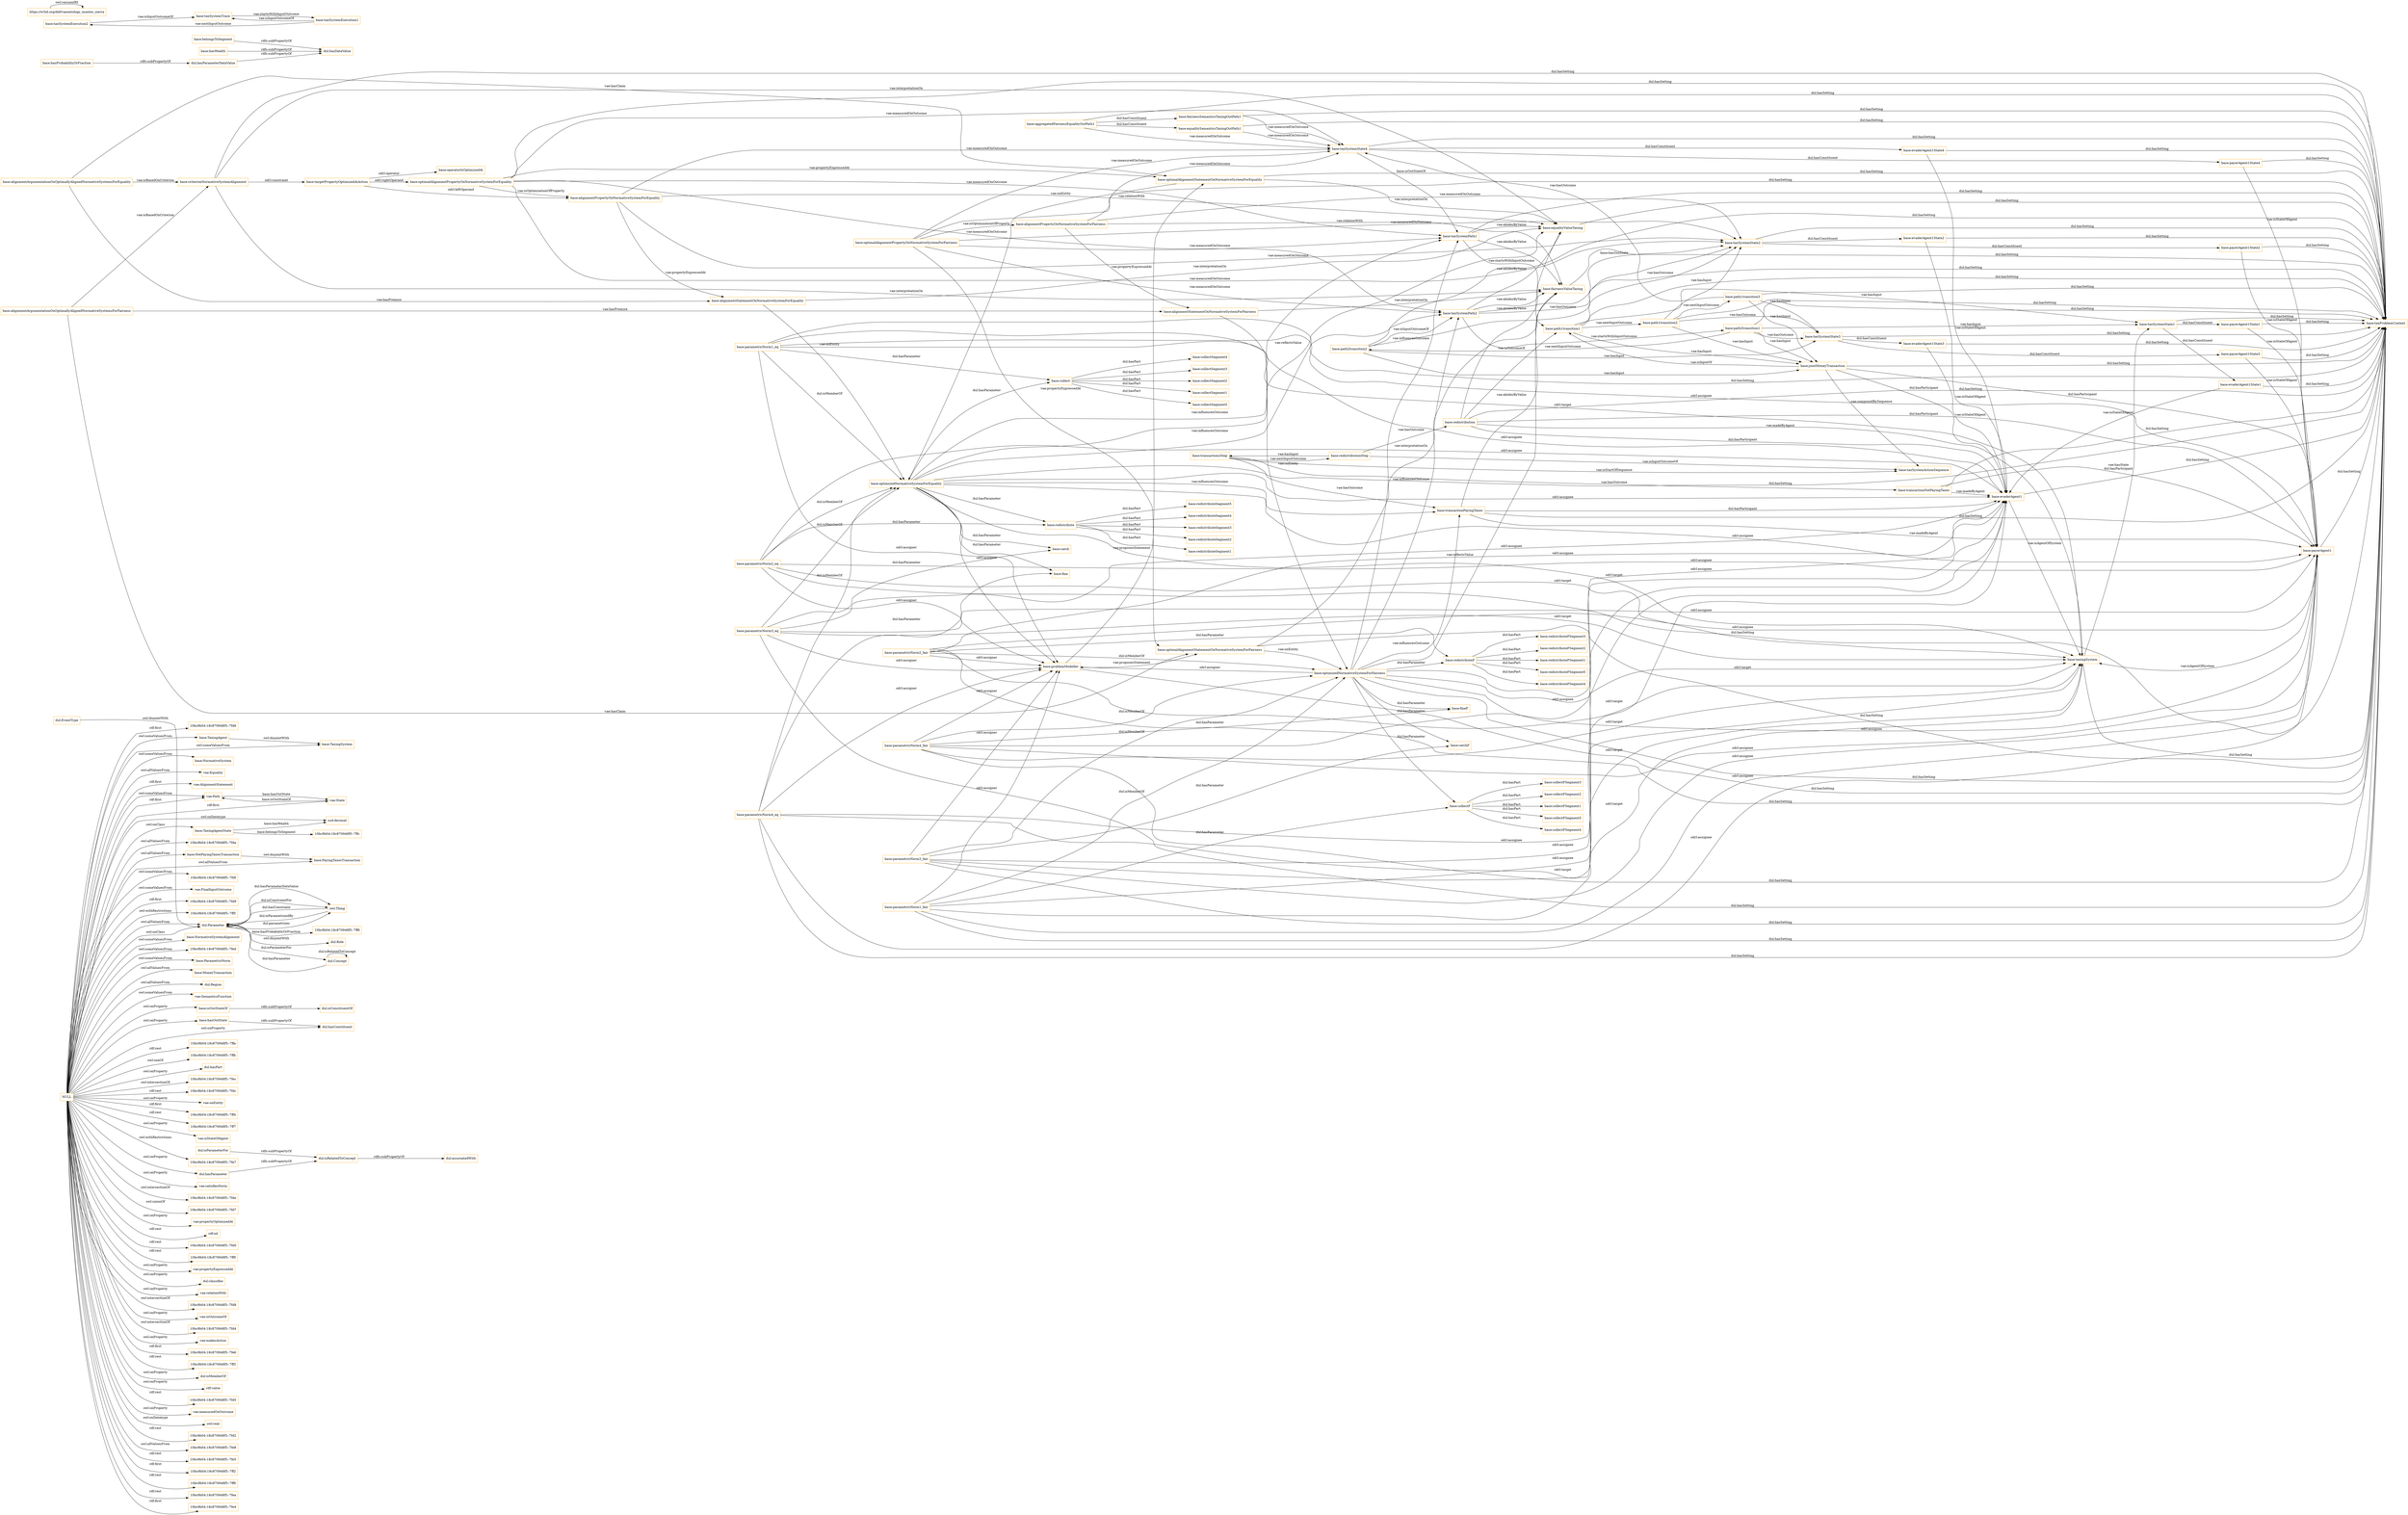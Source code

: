 digraph ar2dtool_diagram { 
rankdir=LR;
size="1501"
node [shape = rectangle, color="orange"]; "10bc9b04:18c870948f5:-7fd6" "dul:EventType" "base:TaxingAgent" "base:NormativeSystem" "base:TaxingSystem" "vae:Equality" "dul:Role" "vae:AlignmentStatement" "vae:Path" "base:TaxingAgentState" "10bc9b04:18c870948f5:-7fda" "base:PayingTaxesTransaction" "10bc9b04:18c870948f5:-7fdf" "vae:FinalInputOutcome" "vae:State" "10bc9b04:18c870948f5:-7fd9" "dul:Parameter" "base:NormativeSystemAlignment" "base:NotPayingTaxesTransaction" "dul:Concept" "10bc9b04:18c870948f5:-7fed" "base:ParametricNorm" "base:MoneyTransaction" "dul:Region" "vae:SemanticsFunction" ; /*classes style*/
	"base:aggregatedFairnessEqualityOutPath1" -> "base:taxSystemState4" [ label = "vae:measuredOnOutcome" ];
	"base:aggregatedFairnessEqualityOutPath1" -> "base:taxProblemContext" [ label = "dul:hasSetting" ];
	"base:aggregatedFairnessEqualityOutPath1" -> "base:fairnessSemanticsTaxingOutPath1" [ label = "dul:hasConstituent" ];
	"base:aggregatedFairnessEqualityOutPath1" -> "base:equalitySemanticsTaxingOutPath1" [ label = "dul:hasConstituent" ];
	"dul:isRelatedToConcept" -> "dul:associatedWith" [ label = "rdfs:subPropertyOf" ];
	"base:evaderAgent1State4" -> "base:evaderAgent1" [ label = "vae:isStateOfAgent" ];
	"base:evaderAgent1State4" -> "base:taxProblemContext" [ label = "dul:hasSetting" ];
	"base:payerAgent1State2" -> "base:payerAgent1" [ label = "vae:isStateOfAgent" ];
	"base:payerAgent1State2" -> "base:taxProblemContext" [ label = "dul:hasSetting" ];
	"base:taxSystemPath1" -> "base:path1transition1" [ label = "vae:startsWithInputOutcome" ];
	"base:taxSystemPath1" -> "base:fairnessValueTaxing" [ label = "vae:abidesByValue" ];
	"base:taxSystemPath1" -> "base:equalityValueTaxing" [ label = "vae:abidesByValue" ];
	"base:taxSystemPath1" -> "base:taxProblemContext" [ label = "dul:hasSetting" ];
	"base:parametricNorm1_eq" -> "base:taxingSystem" [ label = "odrl:target" ];
	"base:parametricNorm1_eq" -> "base:problemModeller" [ label = "odrl:assigner" ];
	"base:parametricNorm1_eq" -> "base:payerAgent1" [ label = "odrl:assignee" ];
	"base:parametricNorm1_eq" -> "base:evaderAgent1" [ label = "odrl:assignee" ];
	"base:parametricNorm1_eq" -> "base:optimizedNormativeSystemForEquality" [ label = "dul:isMemberOf" ];
	"base:parametricNorm1_eq" -> "base:taxProblemContext" [ label = "dul:hasSetting" ];
	"base:parametricNorm1_eq" -> "base:collect" [ label = "dul:hasParameter" ];
	"base:belongsToSegment" -> "dul:hasDataValue" [ label = "rdfs:subPropertyOf" ];
	"base:isOutStateOf" -> "dul:isConstituentOf" [ label = "rdfs:subPropertyOf" ];
	"base:hasWealth" -> "dul:hasDataValue" [ label = "rdfs:subPropertyOf" ];
	"base:taxSystemExecution2" -> "base:taxSystemTrace" [ label = "vae:isInputOutcomeOf" ];
	"dul:isParameterFor" -> "dul:isRelatedToConcept" [ label = "rdfs:subPropertyOf" ];
	"base:redistribute" -> "base:redistributeSegment5" [ label = "dul:hasPart" ];
	"base:redistribute" -> "base:redistributeSegment4" [ label = "dul:hasPart" ];
	"base:redistribute" -> "base:redistributeSegment3" [ label = "dul:hasPart" ];
	"base:redistribute" -> "base:redistributeSegment2" [ label = "dul:hasPart" ];
	"base:redistribute" -> "base:redistributeSegment1" [ label = "dul:hasPart" ];
	"base:TaxingAgent" -> "base:TaxingSystem" [ label = "owl:disjointWith" ];
	"base:hasProbabilityOrFraction" -> "dul:hasParameterDataValue" [ label = "rdfs:subPropertyOf" ];
	"base:equalityValueTaxing" -> "base:taxProblemContext" [ label = "dul:hasSetting" ];
	"base:alignmentStatementOnNormativeSystemForEquality" -> "base:optimizedNormativeSystemForEquality" [ label = "vae:onEntity" ];
	"base:alignmentStatementOnNormativeSystemForEquality" -> "base:equalityValueTaxing" [ label = "vae:interpretationOn" ];
	"base:alignmentStatementOnNormativeSystemForFairness" -> "base:optimizedNormativeSystemForFairness" [ label = "vae:onEntity" ];
	"base:alignmentStatementOnNormativeSystemForFairness" -> "base:fairnessValueTaxing" [ label = "vae:interpretationOn" ];
	"base:taxSystemState4" -> "base:taxSystemPath1" [ label = "base:isOutStateOf" ];
	"base:taxSystemState4" -> "base:taxProblemContext" [ label = "dul:hasSetting" ];
	"base:taxSystemState4" -> "base:payerAgent1State4" [ label = "dul:hasConstituent" ];
	"base:taxSystemState4" -> "base:evaderAgent1State4" [ label = "dul:hasConstituent" ];
	"base:path1transition2" -> "base:path1transition3" [ label = "vae:nextInputOutcome" ];
	"base:path1transition2" -> "base:taxSystemState3" [ label = "vae:hasOutcome" ];
	"base:path1transition2" -> "base:taxSystemState2" [ label = "vae:hasInput" ];
	"base:path1transition2" -> "base:jointMoneyTransaction" [ label = "vae:hasInput" ];
	"base:path1transition2" -> "base:taxProblemContext" [ label = "dul:hasSetting" ];
	"base:evaderAgent1State3" -> "base:evaderAgent1" [ label = "vae:isStateOfAgent" ];
	"base:evaderAgent1State3" -> "base:taxProblemContext" [ label = "dul:hasSetting" ];
	"base:payerAgent1State1" -> "base:payerAgent1" [ label = "vae:isStateOfAgent" ];
	"base:payerAgent1State1" -> "base:taxProblemContext" [ label = "dul:hasSetting" ];
	"base:optimalAlignmentStatementOnNormativeSystemForEquality" -> "base:optimizedNormativeSystemForEquality" [ label = "vae:onEntity" ];
	"base:optimalAlignmentStatementOnNormativeSystemForEquality" -> "base:equalityValueTaxing" [ label = "vae:interpretationOn" ];
	"base:optimalAlignmentStatementOnNormativeSystemForEquality" -> "base:taxProblemContext" [ label = "dul:hasSetting" ];
	"base:optimalAlignmentStatementOnNormativeSystemForFairness" -> "base:optimizedNormativeSystemForFairness" [ label = "vae:onEntity" ];
	"base:optimalAlignmentStatementOnNormativeSystemForFairness" -> "base:fairnessValueTaxing" [ label = "vae:interpretationOn" ];
	"base:optimalAlignmentStatementOnNormativeSystemForFairness" -> "base:taxProblemContext" [ label = "dul:hasSetting" ];
	"base:parametricNorm2_fair" -> "base:taxingSystem" [ label = "odrl:target" ];
	"base:parametricNorm2_fair" -> "base:problemModeller" [ label = "odrl:assigner" ];
	"base:parametricNorm2_fair" -> "base:payerAgent1" [ label = "odrl:assignee" ];
	"base:parametricNorm2_fair" -> "base:evaderAgent1" [ label = "odrl:assignee" ];
	"base:parametricNorm2_fair" -> "base:optimizedNormativeSystemForFairness" [ label = "dul:isMemberOf" ];
	"base:parametricNorm2_fair" -> "base:taxProblemContext" [ label = "dul:hasSetting" ];
	"base:parametricNorm2_fair" -> "base:redistributeF" [ label = "dul:hasParameter" ];
	"base:path2transition2" -> "base:taxSystemPath2" [ label = "vae:isInputOutcomeOf" ];
	"base:path2transition2" -> "base:taxSystemState2" [ label = "vae:hasOutcome" ];
	"base:path2transition2" -> "base:taxSystemState3" [ label = "vae:hasInput" ];
	"base:path2transition2" -> "base:jointMoneyTransaction" [ label = "vae:hasInput" ];
	"base:path2transition2" -> "base:taxProblemContext" [ label = "dul:hasSetting" ];
	"base:criterionNormativeSystemAlignment" -> "base:fairnessValueTaxing" [ label = "vae:interpretationOn" ];
	"base:criterionNormativeSystemAlignment" -> "base:equalityValueTaxing" [ label = "vae:interpretationOn" ];
	"base:criterionNormativeSystemAlignment" -> "base:targetPropertyOptimizedAtAction" [ label = "odrl:constraint" ];
	"base:criterionNormativeSystemAlignment" -> "base:taxProblemContext" [ label = "dul:hasSetting" ];
	"base:taxSystemExecution1" -> "base:taxSystemExecution2" [ label = "vae:nextInputOutcome" ];
	"base:taxSystemExecution1" -> "base:taxSystemTrace" [ label = "vae:isInputOutcomeOf" ];
	"base:parametricNorm1_fair" -> "base:taxingSystem" [ label = "odrl:target" ];
	"base:parametricNorm1_fair" -> "base:problemModeller" [ label = "odrl:assigner" ];
	"base:parametricNorm1_fair" -> "base:payerAgent1" [ label = "odrl:assignee" ];
	"base:parametricNorm1_fair" -> "base:evaderAgent1" [ label = "odrl:assignee" ];
	"base:parametricNorm1_fair" -> "base:optimizedNormativeSystemForFairness" [ label = "dul:isMemberOf" ];
	"base:parametricNorm1_fair" -> "base:taxProblemContext" [ label = "dul:hasSetting" ];
	"base:parametricNorm1_fair" -> "base:collectF" [ label = "dul:hasParameter" ];
	"base:jointMoneyTransaction" -> "base:path1transition1" [ label = "vae:isInputOf" ];
	"base:jointMoneyTransaction" -> "base:taxSystemActionSequence" [ label = "vae:composedBySequence" ];
	"base:jointMoneyTransaction" -> "base:taxProblemContext" [ label = "dul:hasSetting" ];
	"base:jointMoneyTransaction" -> "base:payerAgent1" [ label = "dul:hasParticipant" ];
	"base:jointMoneyTransaction" -> "base:evaderAgent1" [ label = "dul:hasParticipant" ];
	"base:taxSystemTrace" -> "base:taxSystemExecution1" [ label = "vae:startsWithInputOutcome" ];
	"base:problemModeller" -> "base:optimalAlignmentStatementOnNormativeSystemForFairness" [ label = "vae:proposesStatement" ];
	"base:problemModeller" -> "base:optimalAlignmentStatementOnNormativeSystemForEquality" [ label = "vae:proposesStatement" ];
	"base:problemModeller" -> "base:taxProblemContext" [ label = "dul:hasSetting" ];
	"base:transactionPayingTaxes" -> "base:payerAgent1" [ label = "vae:madeByAgent" ];
	"base:transactionPayingTaxes" -> "base:fairnessValueTaxing" [ label = "vae:abidesByValue" ];
	"base:transactionPayingTaxes" -> "base:taxProblemContext" [ label = "dul:hasSetting" ];
	"base:transactionPayingTaxes" -> "base:evaderAgent1" [ label = "dul:hasParticipant" ];
	"base:collectF" -> "base:collectFSegment5" [ label = "dul:hasPart" ];
	"base:collectF" -> "base:collectFSegment4" [ label = "dul:hasPart" ];
	"base:collectF" -> "base:collectFSegment3" [ label = "dul:hasPart" ];
	"base:collectF" -> "base:collectFSegment2" [ label = "dul:hasPart" ];
	"base:collectF" -> "base:collectFSegment1" [ label = "dul:hasPart" ];
	"dul:Parameter" -> "dul:Role" [ label = "owl:disjointWith" ];
	"https://w3id.org/def/vaeontology_montes_sierra" -> "https://w3id.org/def/vaeontology_montes_sierra" [ label = "owl:versionIRI" ];
	"base:redistribution" -> "base:taxingSystem" [ label = "vae:madeByAgent" ];
	"base:redistribution" -> "base:path1transition1" [ label = "vae:isOutcomeOf" ];
	"base:redistribution" -> "base:equalityValueTaxing" [ label = "vae:abidesByValue" ];
	"base:redistribution" -> "base:taxProblemContext" [ label = "dul:hasSetting" ];
	"base:redistribution" -> "base:payerAgent1" [ label = "dul:hasParticipant" ];
	"base:redistribution" -> "base:evaderAgent1" [ label = "dul:hasParticipant" ];
	"base:alignmentPropertyOnNormativeSystemForEquality" -> "base:equalityValueTaxing" [ label = "vae:relationWith" ];
	"base:alignmentPropertyOnNormativeSystemForEquality" -> "base:alignmentStatementOnNormativeSystemForEquality" [ label = "vae:propertyExpressedAt" ];
	"base:alignmentPropertyOnNormativeSystemForEquality" -> "base:taxSystemState4" [ label = "vae:measuredOnOutcome" ];
	"base:alignmentPropertyOnNormativeSystemForEquality" -> "base:taxSystemState2" [ label = "vae:measuredOnOutcome" ];
	"base:alignmentPropertyOnNormativeSystemForFairness" -> "base:fairnessValueTaxing" [ label = "vae:relationWith" ];
	"base:alignmentPropertyOnNormativeSystemForFairness" -> "base:alignmentStatementOnNormativeSystemForFairness" [ label = "vae:propertyExpressedAt" ];
	"base:alignmentPropertyOnNormativeSystemForFairness" -> "base:taxSystemState4" [ label = "vae:measuredOnOutcome" ];
	"base:alignmentPropertyOnNormativeSystemForFairness" -> "base:taxSystemState2" [ label = "vae:measuredOnOutcome" ];
	"base:taxSystemState3" -> "base:taxProblemContext" [ label = "dul:hasSetting" ];
	"base:taxSystemState3" -> "base:payerAgent1State3" [ label = "dul:hasConstituent" ];
	"base:taxSystemState3" -> "base:evaderAgent1State3" [ label = "dul:hasConstituent" ];
	"base:path1transition1" -> "base:path1transition2" [ label = "vae:nextInputOutcome" ];
	"base:path1transition1" -> "base:taxSystemState2" [ label = "vae:hasOutcome" ];
	"base:path1transition1" -> "base:taxSystemState1" [ label = "vae:hasInput" ];
	"base:path1transition1" -> "base:jointMoneyTransaction" [ label = "vae:hasInput" ];
	"base:path1transition1" -> "base:taxProblemContext" [ label = "dul:hasSetting" ];
	"base:fairnessValueTaxing" -> "base:taxProblemContext" [ label = "dul:hasSetting" ];
	"base:hasOutState" -> "dul:hasConstituent" [ label = "rdfs:subPropertyOf" ];
	"base:evaderAgent1State2" -> "base:evaderAgent1" [ label = "vae:isStateOfAgent" ];
	"base:evaderAgent1State2" -> "base:taxProblemContext" [ label = "dul:hasSetting" ];
	"base:parametricNorm4_fair" -> "base:taxingSystem" [ label = "odrl:target" ];
	"base:parametricNorm4_fair" -> "base:problemModeller" [ label = "odrl:assigner" ];
	"base:parametricNorm4_fair" -> "base:payerAgent1" [ label = "odrl:assignee" ];
	"base:parametricNorm4_fair" -> "base:evaderAgent1" [ label = "odrl:assignee" ];
	"base:parametricNorm4_fair" -> "base:optimizedNormativeSystemForFairness" [ label = "dul:isMemberOf" ];
	"base:parametricNorm4_fair" -> "base:taxProblemContext" [ label = "dul:hasSetting" ];
	"base:parametricNorm4_fair" -> "base:fineF" [ label = "dul:hasParameter" ];
	"base:alignmentArgumentationOnOptimallyAlignedNormativeSystemsForEquality" -> "base:criterionNormativeSystemAlignment" [ label = "vae:isBasedOnCriterion" ];
	"base:alignmentArgumentationOnOptimallyAlignedNormativeSystemsForEquality" -> "base:alignmentStatementOnNormativeSystemForEquality" [ label = "vae:hasPremise" ];
	"base:alignmentArgumentationOnOptimallyAlignedNormativeSystemsForEquality" -> "base:optimalAlignmentStatementOnNormativeSystemForEquality" [ label = "vae:hasClaim" ];
	"base:alignmentArgumentationOnOptimallyAlignedNormativeSystemsForFairness" -> "base:criterionNormativeSystemAlignment" [ label = "vae:isBasedOnCriterion" ];
	"base:alignmentArgumentationOnOptimallyAlignedNormativeSystemsForFairness" -> "base:alignmentStatementOnNormativeSystemForFairness" [ label = "vae:hasPremise" ];
	"base:alignmentArgumentationOnOptimallyAlignedNormativeSystemsForFairness" -> "base:optimalAlignmentStatementOnNormativeSystemForFairness" [ label = "vae:hasClaim" ];
	"base:taxingSystem" -> "base:taxSystemState1" [ label = "vae:hasState" ];
	"base:taxingSystem" -> "base:taxProblemContext" [ label = "dul:hasSetting" ];
	"base:path2transition1" -> "base:path2transition2" [ label = "vae:nextInputOutcome" ];
	"base:path2transition1" -> "base:taxSystemState3" [ label = "vae:hasOutcome" ];
	"base:path2transition1" -> "base:taxSystemState1" [ label = "vae:hasInput" ];
	"base:path2transition1" -> "base:jointMoneyTransaction" [ label = "vae:hasInput" ];
	"base:path2transition1" -> "base:taxProblemContext" [ label = "dul:hasSetting" ];
	"base:targetPropertyOptimizedAtAction" -> "base:optimalAlignmentPropertyOnNormativeSystemForEquality" [ label = "odrl:rightOperand" ];
	"base:targetPropertyOptimizedAtAction" -> "base:operatorIsOptimizedAt" [ label = "odrl:operator" ];
	"base:targetPropertyOptimizedAtAction" -> "base:alignmentPropertyOnNormativeSystemForEquality" [ label = "odrl:leftOperand" ];
	"base:parametricNorm3_fair" -> "base:taxingSystem" [ label = "odrl:target" ];
	"base:parametricNorm3_fair" -> "base:problemModeller" [ label = "odrl:assigner" ];
	"base:parametricNorm3_fair" -> "base:payerAgent1" [ label = "odrl:assignee" ];
	"base:parametricNorm3_fair" -> "base:evaderAgent1" [ label = "odrl:assignee" ];
	"base:parametricNorm3_fair" -> "base:optimizedNormativeSystemForFairness" [ label = "dul:isMemberOf" ];
	"base:parametricNorm3_fair" -> "base:taxProblemContext" [ label = "dul:hasSetting" ];
	"base:parametricNorm3_fair" -> "base:catchF" [ label = "dul:hasParameter" ];
	"dul:EventType" -> "dul:Parameter" [ label = "owl:disjointWith" ];
	"base:payerAgent1" -> "base:taxingSystem" [ label = "vae:isAgentOfSystem" ];
	"base:payerAgent1" -> "base:taxProblemContext" [ label = "dul:hasSetting" ];
	"base:collect" -> "base:collectSegment5" [ label = "dul:hasPart" ];
	"base:collect" -> "base:collectSegment4" [ label = "dul:hasPart" ];
	"base:collect" -> "base:collectSegment3" [ label = "dul:hasPart" ];
	"base:collect" -> "base:collectSegment2" [ label = "dul:hasPart" ];
	"base:collect" -> "base:collectSegment1" [ label = "dul:hasPart" ];
	"base:evaderAgent1" -> "base:taxingSystem" [ label = "vae:isAgentOfSystem" ];
	"base:evaderAgent1" -> "base:taxProblemContext" [ label = "dul:hasSetting" ];
	"base:transactionsStep" -> "base:redistributionStep" [ label = "vae:nextInputOutcome" ];
	"base:transactionsStep" -> "base:taxSystemActionSequence" [ label = "vae:isStartOfSequence" ];
	"base:transactionsStep" -> "base:transactionPayingTaxes" [ label = "vae:hasOutcome" ];
	"base:transactionsStep" -> "base:transactionNotPayingTaxes" [ label = "vae:hasOutcome" ];
	"base:equalitySemanticsTaxingOutPath1" -> "base:taxSystemState4" [ label = "vae:measuredOnOutcome" ];
	"base:equalitySemanticsTaxingOutPath1" -> "base:taxProblemContext" [ label = "dul:hasSetting" ];
	"base:taxSystemState2" -> "base:taxProblemContext" [ label = "dul:hasSetting" ];
	"base:taxSystemState2" -> "base:payerAgent1State2" [ label = "dul:hasConstituent" ];
	"base:taxSystemState2" -> "base:evaderAgent1State2" [ label = "dul:hasConstituent" ];
	"base:optimizedNormativeSystemForEquality" -> "base:transactionPayingTaxes" [ label = "vae:influencesOutcome" ];
	"base:optimizedNormativeSystemForEquality" -> "base:problemModeller" [ label = "odrl:assigner" ];
	"base:optimizedNormativeSystemForEquality" -> "base:collect" [ label = "dul:hasParameter" ];
	"base:optimizedNormativeSystemForEquality" -> "base:fine" [ label = "dul:hasParameter" ];
	"base:optimizedNormativeSystemForEquality" -> "base:taxSystemPath1" [ label = "vae:influencesOutcome" ];
	"base:optimizedNormativeSystemForEquality" -> "base:taxProblemContext" [ label = "dul:hasSetting" ];
	"base:optimizedNormativeSystemForEquality" -> "base:taxSystemPath2" [ label = "vae:influencesOutcome" ];
	"base:optimizedNormativeSystemForEquality" -> "base:redistribute" [ label = "dul:hasParameter" ];
	"base:optimizedNormativeSystemForEquality" -> "base:catch" [ label = "dul:hasParameter" ];
	"base:optimizedNormativeSystemForEquality" -> "base:payerAgent1" [ label = "odrl:assignee" ];
	"base:optimizedNormativeSystemForEquality" -> "base:evaderAgent1" [ label = "odrl:assignee" ];
	"base:optimizedNormativeSystemForEquality" -> "base:equalityValueTaxing" [ label = "vae:reflectsValue" ];
	"base:optimizedNormativeSystemForEquality" -> "base:taxingSystem" [ label = "odrl:target" ];
	"base:redistributionStep" -> "base:taxSystemActionSequence" [ label = "vae:isInputOutcomeOf" ];
	"base:redistributionStep" -> "base:redistribution" [ label = "vae:hasOutcome" ];
	"base:redistributionStep" -> "base:transactionsStep" [ label = "vae:hasInput" ];
	"base:optimizedNormativeSystemForFairness" -> "base:problemModeller" [ label = "odrl:assigner" ];
	"base:optimizedNormativeSystemForFairness" -> "base:taxingSystem" [ label = "odrl:target" ];
	"base:optimizedNormativeSystemForFairness" -> "base:redistributeF" [ label = "dul:hasParameter" ];
	"base:optimizedNormativeSystemForFairness" -> "base:taxSystemPath2" [ label = "vae:influencesOutcome" ];
	"base:optimizedNormativeSystemForFairness" -> "base:taxSystemPath1" [ label = "vae:influencesOutcome" ];
	"base:optimizedNormativeSystemForFairness" -> "base:fairnessValueTaxing" [ label = "vae:reflectsValue" ];
	"base:optimizedNormativeSystemForFairness" -> "base:payerAgent1" [ label = "odrl:assignee" ];
	"base:optimizedNormativeSystemForFairness" -> "base:catchF" [ label = "dul:hasParameter" ];
	"base:optimizedNormativeSystemForFairness" -> "base:collectF" [ label = "dul:hasParameter" ];
	"base:optimizedNormativeSystemForFairness" -> "base:taxProblemContext" [ label = "dul:hasSetting" ];
	"base:optimizedNormativeSystemForFairness" -> "base:fineF" [ label = "dul:hasParameter" ];
	"base:optimizedNormativeSystemForFairness" -> "base:transactionPayingTaxes" [ label = "vae:influencesOutcome" ];
	"base:optimizedNormativeSystemForFairness" -> "base:evaderAgent1" [ label = "odrl:assignee" ];
	"base:evaderAgent1State1" -> "base:evaderAgent1" [ label = "vae:isStateOfAgent" ];
	"base:evaderAgent1State1" -> "base:taxProblemContext" [ label = "dul:hasSetting" ];
	"NULL" -> "10bc9b04:18c870948f5:-7ffa" [ label = "rdf:rest" ];
	"NULL" -> "dul:Region" [ label = "owl:allValuesFrom" ];
	"NULL" -> "10bc9b04:18c870948f5:-7ffb" [ label = "owl:oneOf" ];
	"NULL" -> "dul:hasPart" [ label = "owl:onProperty" ];
	"NULL" -> "10bc9b04:18c870948f5:-7fec" [ label = "owl:intersectionOf" ];
	"NULL" -> "10bc9b04:18c870948f5:-7fd6" [ label = "rdf:first" ];
	"NULL" -> "base:NormativeSystemAlignment" [ label = "owl:someValuesFrom" ];
	"NULL" -> "10bc9b04:18c870948f5:-7fdc" [ label = "rdf:rest" ];
	"NULL" -> "base:MoneyTransaction" [ label = "owl:allValuesFrom" ];
	"NULL" -> "10bc9b04:18c870948f5:-7fdf" [ label = "owl:someValuesFrom" ];
	"NULL" -> "base:NotPayingTaxesTransaction" [ label = "owl:allValuesFrom" ];
	"NULL" -> "vae:onEntity" [ label = "owl:onProperty" ];
	"NULL" -> "10bc9b04:18c870948f5:-7ff4" [ label = "rdf:first" ];
	"NULL" -> "10bc9b04:18c870948f5:-7fed" [ label = "owl:someValuesFrom" ];
	"NULL" -> "dul:hasConstituent" [ label = "owl:onProperty" ];
	"NULL" -> "vae:SemanticsFunction" [ label = "owl:someValuesFrom" ];
	"NULL" -> "10bc9b04:18c870948f5:-7ff7" [ label = "rdf:rest" ];
	"NULL" -> "vae:Equality" [ label = "owl:allValuesFrom" ];
	"NULL" -> "vae:isStateOfAgent" [ label = "owl:onProperty" ];
	"NULL" -> "base:TaxingSystem" [ label = "owl:someValuesFrom" ];
	"NULL" -> "base:isOutStateOf" [ label = "owl:onProperty" ];
	"NULL" -> "10bc9b04:18c870948f5:-7fe7" [ label = "owl:withRestrictions" ];
	"NULL" -> "vae:Path" [ label = "rdf:first" ];
	"NULL" -> "dul:hasParameter" [ label = "owl:onProperty" ];
	"NULL" -> "xsd:decimal" [ label = "owl:onDatatype" ];
	"NULL" -> "vae:satisfiesNorm" [ label = "owl:onProperty" ];
	"NULL" -> "base:NormativeSystem" [ label = "owl:someValuesFrom" ];
	"NULL" -> "base:hasOutState" [ label = "owl:onProperty" ];
	"NULL" -> "10bc9b04:18c870948f5:-7fde" [ label = "owl:intersectionOf" ];
	"NULL" -> "vae:AlignmentStatement" [ label = "rdf:first" ];
	"NULL" -> "10bc9b04:18c870948f5:-7fd7" [ label = "owl:unionOf" ];
	"NULL" -> "base:TaxingAgent" [ label = "owl:someValuesFrom" ];
	"NULL" -> "vae:propertyOptimizedAt" [ label = "owl:onProperty" ];
	"NULL" -> "rdf:nil" [ label = "rdf:rest" ];
	"NULL" -> "10bc9b04:18c870948f5:-7fd0" [ label = "rdf:rest" ];
	"NULL" -> "10bc9b04:18c870948f5:-7ff9" [ label = "rdf:rest" ];
	"NULL" -> "vae:propertyExpressedAt" [ label = "owl:onProperty" ];
	"NULL" -> "dul:classifies" [ label = "owl:onProperty" ];
	"NULL" -> "base:ParametricNorm" [ label = "owl:someValuesFrom" ];
	"NULL" -> "vae:relationWith" [ label = "owl:onProperty" ];
	"NULL" -> "vae:FinalInputOutcome" [ label = "owl:someValuesFrom" ];
	"NULL" -> "10bc9b04:18c870948f5:-7fd8" [ label = "owl:intersectionOf" ];
	"NULL" -> "vae:isOutcomeOf" [ label = "owl:onProperty" ];
	"NULL" -> "10bc9b04:18c870948f5:-7fd4" [ label = "owl:intersectionOf" ];
	"NULL" -> "vae:makesAction" [ label = "owl:onProperty" ];
	"NULL" -> "10bc9b04:18c870948f5:-7fe6" [ label = "rdf:first" ];
	"NULL" -> "10bc9b04:18c870948f5:-7ff3" [ label = "rdf:rest" ];
	"NULL" -> "10bc9b04:18c870948f5:-7fd9" [ label = "rdf:first" ];
	"NULL" -> "dul:isMemberOf" [ label = "owl:onProperty" ];
	"NULL" -> "base:TaxingAgentState" [ label = "owl:onClass" ];
	"NULL" -> "rdf:value" [ label = "owl:onProperty" ];
	"NULL" -> "dul:Parameter" [ label = "owl:allValuesFrom" ];
	"NULL" -> "10bc9b04:18c870948f5:-7fd5" [ label = "rdf:rest" ];
	"NULL" -> "vae:measuredOnOutcome" [ label = "owl:onProperty" ];
	"NULL" -> "owl:real" [ label = "owl:onDatatype" ];
	"NULL" -> "10bc9b04:18c870948f5:-7fd2" [ label = "rdf:rest" ];
	"NULL" -> "10bc9b04:18c870948f5:-7fe8" [ label = "owl:allValuesFrom" ];
	"NULL" -> "base:PayingTaxesTransaction" [ label = "owl:allValuesFrom" ];
	"NULL" -> "10bc9b04:18c870948f5:-7fe5" [ label = "rdf:rest" ];
	"NULL" -> "10bc9b04:18c870948f5:-7ff2" [ label = "rdf:first" ];
	"NULL" -> "dul:Parameter" [ label = "owl:onClass" ];
	"NULL" -> "10bc9b04:18c870948f5:-7ff8" [ label = "rdf:rest" ];
	"NULL" -> "10bc9b04:18c870948f5:-7fea" [ label = "rdf:rest" ];
	"NULL" -> "vae:Path" [ label = "owl:someValuesFrom" ];
	"NULL" -> "10bc9b04:18c870948f5:-7fda" [ label = "owl:allValuesFrom" ];
	"NULL" -> "vae:State" [ label = "rdf:first" ];
	"NULL" -> "10bc9b04:18c870948f5:-7fe4" [ label = "rdf:first" ];
	"NULL" -> "10bc9b04:18c870948f5:-7ff5" [ label = "owl:withRestrictions" ];
	"base:fairnessSemanticsTaxingOutPath1" -> "base:taxSystemState4" [ label = "vae:measuredOnOutcome" ];
	"base:fairnessSemanticsTaxingOutPath1" -> "base:taxProblemContext" [ label = "dul:hasSetting" ];
	"base:redistributeF" -> "base:redistributeFSegment5" [ label = "dul:hasPart" ];
	"base:redistributeF" -> "base:redistributeFSegment4" [ label = "dul:hasPart" ];
	"base:redistributeF" -> "base:redistributeFSegment3" [ label = "dul:hasPart" ];
	"base:redistributeF" -> "base:redistributeFSegment2" [ label = "dul:hasPart" ];
	"base:redistributeF" -> "base:redistributeFSegment1" [ label = "dul:hasPart" ];
	"base:payerAgent1State4" -> "base:payerAgent1" [ label = "vae:isStateOfAgent" ];
	"base:payerAgent1State4" -> "base:taxProblemContext" [ label = "dul:hasSetting" ];
	"base:taxSystemState1" -> "base:taxProblemContext" [ label = "dul:hasSetting" ];
	"base:taxSystemState1" -> "base:payerAgent1State1" [ label = "dul:hasConstituent" ];
	"base:taxSystemState1" -> "base:evaderAgent1State1" [ label = "dul:hasConstituent" ];
	"base:transactionNotPayingTaxes" -> "base:evaderAgent1" [ label = "vae:madeByAgent" ];
	"base:transactionNotPayingTaxes" -> "base:taxProblemContext" [ label = "dul:hasSetting" ];
	"base:transactionNotPayingTaxes" -> "base:payerAgent1" [ label = "dul:hasParticipant" ];
	"base:parametricNorm4_eq" -> "base:taxingSystem" [ label = "odrl:target" ];
	"base:parametricNorm4_eq" -> "base:problemModeller" [ label = "odrl:assigner" ];
	"base:parametricNorm4_eq" -> "base:payerAgent1" [ label = "odrl:assignee" ];
	"base:parametricNorm4_eq" -> "base:evaderAgent1" [ label = "odrl:assignee" ];
	"base:parametricNorm4_eq" -> "base:optimizedNormativeSystemForEquality" [ label = "dul:isMemberOf" ];
	"base:parametricNorm4_eq" -> "base:taxProblemContext" [ label = "dul:hasSetting" ];
	"base:parametricNorm4_eq" -> "base:fine" [ label = "dul:hasParameter" ];
	"base:optimalAlignmentPropertyOnNormativeSystemForEquality" -> "base:optimalAlignmentStatementOnNormativeSystemForEquality" [ label = "vae:propertyExpressedAt" ];
	"base:optimalAlignmentPropertyOnNormativeSystemForEquality" -> "base:taxSystemPath2" [ label = "vae:measuredOnOutcome" ];
	"base:optimalAlignmentPropertyOnNormativeSystemForEquality" -> "base:taxSystemPath1" [ label = "vae:measuredOnOutcome" ];
	"base:optimalAlignmentPropertyOnNormativeSystemForEquality" -> "base:taxSystemState4" [ label = "vae:measuredOnOutcome" ];
	"base:optimalAlignmentPropertyOnNormativeSystemForEquality" -> "base:taxSystemState2" [ label = "vae:measuredOnOutcome" ];
	"base:optimalAlignmentPropertyOnNormativeSystemForEquality" -> "base:alignmentPropertyOnNormativeSystemForEquality" [ label = "vae:isOptimizationOfProperty" ];
	"base:optimalAlignmentPropertyOnNormativeSystemForEquality" -> "base:taxProblemContext" [ label = "dul:hasSetting" ];
	"base:optimalAlignmentPropertyOnNormativeSystemForFairness" -> "base:taxSystemPath2" [ label = "vae:measuredOnOutcome" ];
	"base:optimalAlignmentPropertyOnNormativeSystemForFairness" -> "base:taxSystemState2" [ label = "vae:measuredOnOutcome" ];
	"base:optimalAlignmentPropertyOnNormativeSystemForFairness" -> "base:alignmentPropertyOnNormativeSystemForFairness" [ label = "vae:isOptimizationOfProperty" ];
	"base:optimalAlignmentPropertyOnNormativeSystemForFairness" -> "base:taxSystemPath1" [ label = "vae:measuredOnOutcome" ];
	"base:optimalAlignmentPropertyOnNormativeSystemForFairness" -> "base:taxSystemState4" [ label = "vae:measuredOnOutcome" ];
	"base:optimalAlignmentPropertyOnNormativeSystemForFairness" -> "base:optimalAlignmentStatementOnNormativeSystemForFairness" [ label = "vae:propertyExpressedAt" ];
	"base:optimalAlignmentPropertyOnNormativeSystemForFairness" -> "base:taxProblemContext" [ label = "dul:hasSetting" ];
	"base:NotPayingTaxesTransaction" -> "base:PayingTaxesTransaction" [ label = "owl:disjointWith" ];
	"base:parametricNorm3_eq" -> "base:taxingSystem" [ label = "odrl:target" ];
	"base:parametricNorm3_eq" -> "base:problemModeller" [ label = "odrl:assigner" ];
	"base:parametricNorm3_eq" -> "base:payerAgent1" [ label = "odrl:assignee" ];
	"base:parametricNorm3_eq" -> "base:evaderAgent1" [ label = "odrl:assignee" ];
	"base:parametricNorm3_eq" -> "base:optimizedNormativeSystemForEquality" [ label = "dul:isMemberOf" ];
	"base:parametricNorm3_eq" -> "base:taxProblemContext" [ label = "dul:hasSetting" ];
	"base:parametricNorm3_eq" -> "base:catch" [ label = "dul:hasParameter" ];
	"base:payerAgent1State3" -> "base:payerAgent1" [ label = "vae:isStateOfAgent" ];
	"base:payerAgent1State3" -> "base:taxProblemContext" [ label = "dul:hasSetting" ];
	"base:taxSystemPath2" -> "base:taxSystemState2" [ label = "base:hasOutState" ];
	"base:taxSystemPath2" -> "base:path2transition1" [ label = "vae:startsWithInputOutcome" ];
	"base:taxSystemPath2" -> "base:fairnessValueTaxing" [ label = "vae:abidesByValue" ];
	"base:taxSystemPath2" -> "base:equalityValueTaxing" [ label = "vae:abidesByValue" ];
	"base:taxSystemPath2" -> "base:taxProblemContext" [ label = "dul:hasSetting" ];
	"dul:hasParameter" -> "dul:isRelatedToConcept" [ label = "rdfs:subPropertyOf" ];
	"dul:hasParameterDataValue" -> "dul:hasDataValue" [ label = "rdfs:subPropertyOf" ];
	"base:parametricNorm2_eq" -> "base:taxingSystem" [ label = "odrl:target" ];
	"base:parametricNorm2_eq" -> "base:problemModeller" [ label = "odrl:assigner" ];
	"base:parametricNorm2_eq" -> "base:payerAgent1" [ label = "odrl:assignee" ];
	"base:parametricNorm2_eq" -> "base:evaderAgent1" [ label = "odrl:assignee" ];
	"base:parametricNorm2_eq" -> "base:optimizedNormativeSystemForEquality" [ label = "dul:isMemberOf" ];
	"base:parametricNorm2_eq" -> "base:taxProblemContext" [ label = "dul:hasSetting" ];
	"base:parametricNorm2_eq" -> "base:redistribute" [ label = "dul:hasParameter" ];
	"base:path1transition3" -> "base:taxSystemState4" [ label = "vae:hasOutcome" ];
	"base:path1transition3" -> "base:taxSystemState3" [ label = "vae:hasInput" ];
	"base:path1transition3" -> "base:jointMoneyTransaction" [ label = "vae:hasInput" ];
	"base:path1transition3" -> "base:taxProblemContext" [ label = "dul:hasSetting" ];
	"dul:Parameter" -> "owl:Thing" [ label = "dul:parametrizes" ];
	"dul:Parameter" -> "10bc9b04:18c870948f5:-7ff6" [ label = "base:hasProbabilityOrFraction" ];
	"dul:Parameter" -> "dul:Concept" [ label = "dul:isParameterFor" ];
	"owl:Thing" -> "dul:Parameter" [ label = "dul:hasConstraint" ];
	"vae:Path" -> "vae:State" [ label = "base:hasOutState" ];
	"vae:State" -> "vae:Path" [ label = "base:isOutStateOf" ];
	"dul:Parameter" -> "owl:Thing" [ label = "dul:hasParameterDataValue" ];
	"dul:Concept" -> "dul:Concept" [ label = "dul:isRelatedToConcept" ];
	"base:TaxingAgentState" -> "xsd:decimal" [ label = "base:hasWealth" ];
	"dul:Parameter" -> "owl:Thing" [ label = "dul:isConstraintFor" ];
	"base:TaxingAgentState" -> "10bc9b04:18c870948f5:-7ffc" [ label = "base:belongsToSegment" ];
	"owl:Thing" -> "dul:Parameter" [ label = "dul:isParametrizedBy" ];
	"dul:Concept" -> "dul:Parameter" [ label = "dul:hasParameter" ];

}
